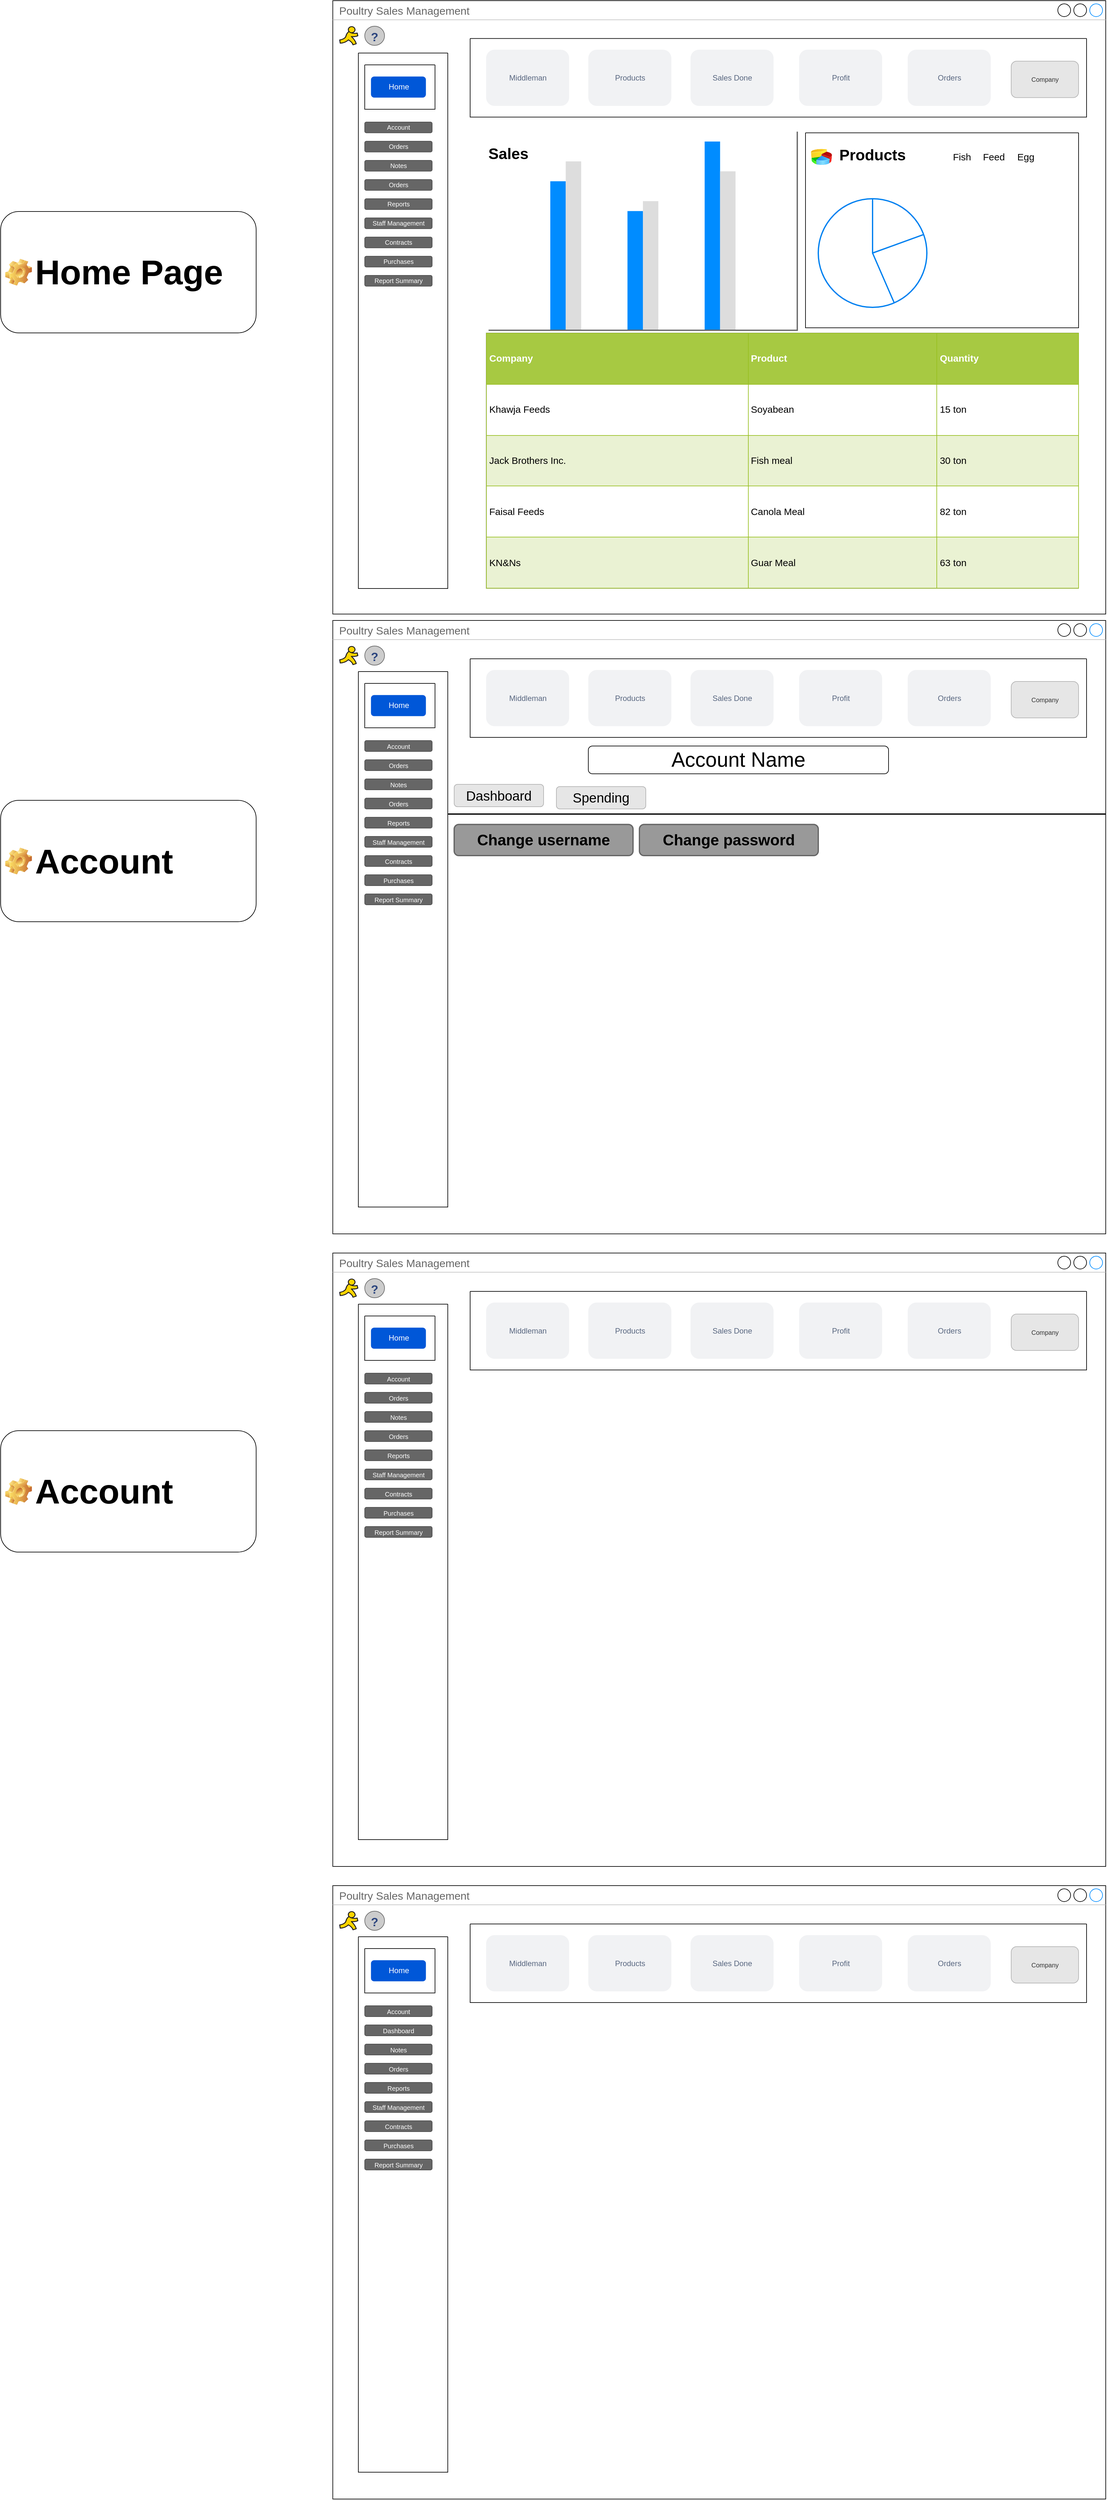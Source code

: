 <mxfile version="14.6.13" type="device"><diagram id="Oy0q_yXXtl8uhi6F1wIB" name="Page-1"><mxGraphModel dx="4708" dy="1780" grid="1" gridSize="10" guides="1" tooltips="1" connect="1" arrows="1" fold="1" page="1" pageScale="1" pageWidth="850" pageHeight="1100" math="0" shadow="0"><root><mxCell id="0"/><mxCell id="1" parent="0"/><mxCell id="gY-hOzzLt4Qz8GT0xG_P-3" value="Poultry Sales Management" style="strokeWidth=1;shadow=0;dashed=0;align=center;html=1;shape=mxgraph.mockup.containers.window;align=left;verticalAlign=top;spacingLeft=8;strokeColor2=#008cff;strokeColor3=#c4c4c4;fontColor=#666666;mainText=;fontSize=17;labelBackgroundColor=none;" vertex="1" parent="1"><mxGeometry x="-680" y="300" width="1210" height="960" as="geometry"/></mxCell><mxCell id="gY-hOzzLt4Qz8GT0xG_P-5" value="Account" style="rounded=1;html=1;shadow=0;dashed=0;whiteSpace=wrap;fontSize=10;fillColor=#666666;align=center;strokeColor=#4D4D4D;fontColor=#ffffff;" vertex="1" parent="1"><mxGeometry x="-630" y="490" width="105.5" height="16.88" as="geometry"/></mxCell><mxCell id="gY-hOzzLt4Qz8GT0xG_P-6" value="Orders" style="rounded=1;html=1;shadow=0;dashed=0;whiteSpace=wrap;fontSize=10;fillColor=#666666;align=center;strokeColor=#4D4D4D;fontColor=#ffffff;" vertex="1" parent="1"><mxGeometry x="-630" y="520" width="105.5" height="16.88" as="geometry"/></mxCell><mxCell id="gY-hOzzLt4Qz8GT0xG_P-7" value="Notes" style="rounded=1;html=1;shadow=0;dashed=0;whiteSpace=wrap;fontSize=10;fillColor=#666666;align=center;strokeColor=#4D4D4D;fontColor=#ffffff;" vertex="1" parent="1"><mxGeometry x="-630" y="550" width="105.5" height="16.88" as="geometry"/></mxCell><mxCell id="gY-hOzzLt4Qz8GT0xG_P-8" value="Orders" style="rounded=1;html=1;shadow=0;dashed=0;whiteSpace=wrap;fontSize=10;fillColor=#666666;align=center;strokeColor=#4D4D4D;fontColor=#ffffff;" vertex="1" parent="1"><mxGeometry x="-630" y="580" width="105.5" height="16.88" as="geometry"/></mxCell><mxCell id="gY-hOzzLt4Qz8GT0xG_P-9" value="Reports" style="rounded=1;html=1;shadow=0;dashed=0;whiteSpace=wrap;fontSize=10;fillColor=#666666;align=center;strokeColor=#4D4D4D;fontColor=#ffffff;" vertex="1" parent="1"><mxGeometry x="-630" y="610" width="105.5" height="16.88" as="geometry"/></mxCell><mxCell id="gY-hOzzLt4Qz8GT0xG_P-10" value="Staff Management" style="rounded=1;html=1;shadow=0;dashed=0;whiteSpace=wrap;fontSize=10;fillColor=#666666;align=center;strokeColor=#4D4D4D;fontColor=#ffffff;" vertex="1" parent="1"><mxGeometry x="-630" y="640" width="105.5" height="16.88" as="geometry"/></mxCell><mxCell id="gY-hOzzLt4Qz8GT0xG_P-17" value="Home" style="rounded=1;fillColor=#0057D8;align=center;strokeColor=none;html=1;fontColor=#ffffff;fontSize=12" vertex="1" parent="1"><mxGeometry x="-620.25" y="418.75" width="86" height="33" as="geometry"/></mxCell><mxCell id="gY-hOzzLt4Qz8GT0xG_P-19" value="Contracts" style="rounded=1;html=1;shadow=0;dashed=0;whiteSpace=wrap;fontSize=10;fillColor=#666666;align=center;strokeColor=#4D4D4D;fontColor=#ffffff;" vertex="1" parent="1"><mxGeometry x="-630" y="670" width="105.5" height="16.88" as="geometry"/></mxCell><mxCell id="gY-hOzzLt4Qz8GT0xG_P-21" value="Purchases" style="rounded=1;html=1;shadow=0;dashed=0;whiteSpace=wrap;fontSize=10;fillColor=#666666;align=center;strokeColor=#4D4D4D;fontColor=#ffffff;" vertex="1" parent="1"><mxGeometry x="-630" y="700" width="105.5" height="16.88" as="geometry"/></mxCell><mxCell id="gY-hOzzLt4Qz8GT0xG_P-22" value="Report Summary" style="rounded=1;html=1;shadow=0;dashed=0;whiteSpace=wrap;fontSize=10;fillColor=#666666;align=center;strokeColor=#4D4D4D;fontColor=#ffffff;" vertex="1" parent="1"><mxGeometry x="-630" y="730" width="105.5" height="16.88" as="geometry"/></mxCell><mxCell id="gY-hOzzLt4Qz8GT0xG_P-23" value="" style="swimlane;startSize=0;" vertex="1" parent="1"><mxGeometry x="-640" y="381.94" width="140" height="838.06" as="geometry"><mxRectangle x="-640" y="381.94" width="50" height="40" as="alternateBounds"/></mxGeometry></mxCell><mxCell id="gY-hOzzLt4Qz8GT0xG_P-24" value="" style="swimlane;startSize=0;" vertex="1" parent="1"><mxGeometry x="-630" y="400.5" width="110" height="69.5" as="geometry"/></mxCell><mxCell id="gY-hOzzLt4Qz8GT0xG_P-26" value="" style="html=1;verticalLabelPosition=bottom;align=center;labelBackgroundColor=#ffffff;verticalAlign=top;strokeWidth=2;strokeColor=#0080F0;shadow=0;dashed=0;shape=mxgraph.ios7.icons.pie_chart;" vertex="1" parent="1"><mxGeometry x="80" y="610" width="170" height="170" as="geometry"/></mxCell><mxCell id="gY-hOzzLt4Qz8GT0xG_P-27" value="" style="swimlane;startSize=0;" vertex="1" parent="1"><mxGeometry x="60" y="506.88" width="427.5" height="305.09" as="geometry"/></mxCell><mxCell id="gY-hOzzLt4Qz8GT0xG_P-28" value="&lt;span style=&quot;font-size: 24px&quot;&gt;Products&lt;/span&gt;" style="text;html=1;strokeColor=none;fillColor=none;align=center;verticalAlign=middle;whiteSpace=wrap;rounded=0;fontStyle=1" vertex="1" parent="gY-hOzzLt4Qz8GT0xG_P-27"><mxGeometry y="25.09" width="210" height="20" as="geometry"/></mxCell><mxCell id="gY-hOzzLt4Qz8GT0xG_P-31" value="&lt;font style=&quot;font-size: 15px;&quot;&gt;Egg&lt;/font&gt;" style="text;html=1;strokeColor=none;fillColor=none;align=center;verticalAlign=middle;whiteSpace=wrap;rounded=0;fontStyle=0;fontSize=15;" vertex="1" parent="gY-hOzzLt4Qz8GT0xG_P-27"><mxGeometry x="325" y="25.09" width="40" height="25" as="geometry"/></mxCell><mxCell id="gY-hOzzLt4Qz8GT0xG_P-33" value="&lt;font style=&quot;font-size: 15px;&quot;&gt;Feed&lt;/font&gt;" style="text;html=1;strokeColor=none;fillColor=none;align=center;verticalAlign=middle;whiteSpace=wrap;rounded=0;fontStyle=0;fontSize=15;" vertex="1" parent="gY-hOzzLt4Qz8GT0xG_P-27"><mxGeometry x="275" y="25.09" width="40" height="25" as="geometry"/></mxCell><mxCell id="gY-hOzzLt4Qz8GT0xG_P-35" value="&lt;font style=&quot;font-size: 15px;&quot;&gt;Fish&lt;/font&gt;" style="text;html=1;strokeColor=none;fillColor=none;align=center;verticalAlign=middle;whiteSpace=wrap;rounded=0;fontStyle=0;fontSize=15;" vertex="1" parent="gY-hOzzLt4Qz8GT0xG_P-27"><mxGeometry x="225" y="25.09" width="40" height="25" as="geometry"/></mxCell><mxCell id="gY-hOzzLt4Qz8GT0xG_P-36" value="" style="image;html=1;image=img/lib/clip_art/finance/Pie_Chart_128x128.png;fontSize=15;" vertex="1" parent="gY-hOzzLt4Qz8GT0xG_P-27"><mxGeometry y="25.18" width="50" height="24.91" as="geometry"/></mxCell><mxCell id="gY-hOzzLt4Qz8GT0xG_P-37" value="" style="verticalLabelPosition=bottom;shadow=0;dashed=0;align=center;html=1;verticalAlign=top;strokeWidth=1;shape=mxgraph.mockup.graphics.barChart;strokeColor=none;strokeColor2=none;strokeColor3=#666666;fillColor2=#008cff;fillColor3=#dddddd;fontSize=15;rotation=-90;" vertex="1" parent="1"><mxGeometry x="-350" y="418.75" width="310.94" height="483.32" as="geometry"/></mxCell><mxCell id="gY-hOzzLt4Qz8GT0xG_P-39" value="&lt;span style=&quot;font-size: 24px&quot;&gt;Sales&lt;/span&gt;" style="text;html=1;strokeColor=none;fillColor=none;align=center;verticalAlign=middle;whiteSpace=wrap;rounded=0;fontStyle=1" vertex="1" parent="1"><mxGeometry x="-510" y="530" width="210" height="20" as="geometry"/></mxCell><mxCell id="gY-hOzzLt4Qz8GT0xG_P-40" value="&lt;table border=&quot;1&quot; width=&quot;100%&quot; cellpadding=&quot;4&quot; style=&quot;width: 100% ; height: 100% ; border-collapse: collapse&quot;&gt;&lt;tbody&gt;&lt;tr style=&quot;background-color: #a7c942 ; color: #ffffff ; border: 1px solid #98bf21&quot;&gt;&lt;th align=&quot;left&quot;&gt;Company&lt;/th&gt;&lt;th align=&quot;left&quot;&gt;Product&lt;/th&gt;&lt;th align=&quot;left&quot;&gt;Quantity&lt;/th&gt;&lt;/tr&gt;&lt;tr style=&quot;border: 1px solid #98bf21&quot;&gt;&lt;td&gt;Khawja Feeds&lt;/td&gt;&lt;td&gt;Soyabean&lt;/td&gt;&lt;td&gt;15 ton&lt;/td&gt;&lt;/tr&gt;&lt;tr style=&quot;background-color: #eaf2d3 ; border: 1px solid #98bf21&quot;&gt;&lt;td&gt;Jack Brothers Inc.&lt;/td&gt;&lt;td&gt;Fish meal&lt;/td&gt;&lt;td&gt;30 ton&lt;/td&gt;&lt;/tr&gt;&lt;tr style=&quot;border: 1px solid #98bf21&quot;&gt;&lt;td&gt;Faisal Feeds&lt;/td&gt;&lt;td&gt;Canola Meal&lt;/td&gt;&lt;td&gt;82 ton&lt;/td&gt;&lt;/tr&gt;&lt;tr style=&quot;background-color: #eaf2d3 ; border: 1px solid #98bf21&quot;&gt;&lt;td&gt;KN&amp;amp;Ns&lt;/td&gt;&lt;td&gt;Guar Meal&lt;/td&gt;&lt;td&gt;63 ton&lt;/td&gt;&lt;/tr&gt;&lt;/tbody&gt;&lt;/table&gt;" style="text;html=1;strokeColor=#c0c0c0;fillColor=#ffffff;overflow=fill;rounded=0;fontSize=15;" vertex="1" parent="1"><mxGeometry x="-440" y="820" width="927.5" height="400" as="geometry"/></mxCell><mxCell id="gY-hOzzLt4Qz8GT0xG_P-41" value="Middleman" style="rounded=1;align=center;fillColor=#F1F2F4;strokeColor=none;html=1;fontColor=#596780;fontSize=12" vertex="1" parent="1"><mxGeometry x="-440" y="376.78" width="130" height="88" as="geometry"/></mxCell><mxCell id="gY-hOzzLt4Qz8GT0xG_P-42" value="Sales Done" style="rounded=1;align=center;fillColor=#F1F2F4;strokeColor=none;html=1;fontColor=#596780;fontSize=12" vertex="1" parent="1"><mxGeometry x="-120" y="376.78" width="130" height="88" as="geometry"/></mxCell><mxCell id="gY-hOzzLt4Qz8GT0xG_P-43" value="Products" style="rounded=1;align=center;fillColor=#F1F2F4;strokeColor=none;html=1;fontColor=#596780;fontSize=12" vertex="1" parent="1"><mxGeometry x="-280" y="376.78" width="130" height="88" as="geometry"/></mxCell><mxCell id="gY-hOzzLt4Qz8GT0xG_P-44" value="Profit" style="rounded=1;align=center;fillColor=#F1F2F4;strokeColor=none;html=1;fontColor=#596780;fontSize=12" vertex="1" parent="1"><mxGeometry x="50" y="376.78" width="130" height="88" as="geometry"/></mxCell><mxCell id="gY-hOzzLt4Qz8GT0xG_P-46" value="Orders" style="rounded=1;align=center;fillColor=#F1F2F4;strokeColor=none;html=1;fontColor=#596780;fontSize=12" vertex="1" parent="1"><mxGeometry x="220" y="376.78" width="130" height="88" as="geometry"/></mxCell><mxCell id="gY-hOzzLt4Qz8GT0xG_P-49" value="" style="swimlane;startSize=0;fontSize=15;" vertex="1" parent="1"><mxGeometry x="-465" y="359.28" width="965" height="123" as="geometry"/></mxCell><mxCell id="gY-hOzzLt4Qz8GT0xG_P-48" value="Company" style="rounded=1;html=1;shadow=0;dashed=0;whiteSpace=wrap;fontSize=10;fillColor=#E6E6E6;align=center;strokeColor=#B3B3B3;fontColor=#333333;" vertex="1" parent="gY-hOzzLt4Qz8GT0xG_P-49"><mxGeometry x="847" y="35.47" width="105.5" height="57" as="geometry"/></mxCell><mxCell id="gY-hOzzLt4Qz8GT0xG_P-50" value="Poultry Sales Management" style="strokeWidth=1;shadow=0;dashed=0;align=center;html=1;shape=mxgraph.mockup.containers.window;align=left;verticalAlign=top;spacingLeft=8;strokeColor2=#008cff;strokeColor3=#c4c4c4;fontColor=#666666;mainText=;fontSize=17;labelBackgroundColor=none;" vertex="1" parent="1"><mxGeometry x="-680" y="1270" width="1210" height="960" as="geometry"/></mxCell><mxCell id="gY-hOzzLt4Qz8GT0xG_P-63" value="Account" style="rounded=1;html=1;shadow=0;dashed=0;whiteSpace=wrap;fontSize=10;fillColor=#666666;align=center;strokeColor=#4D4D4D;fontColor=#ffffff;" vertex="1" parent="1"><mxGeometry x="-630" y="1458.06" width="105.5" height="16.88" as="geometry"/></mxCell><mxCell id="gY-hOzzLt4Qz8GT0xG_P-64" value="Orders" style="rounded=1;html=1;shadow=0;dashed=0;whiteSpace=wrap;fontSize=10;fillColor=#666666;align=center;strokeColor=#4D4D4D;fontColor=#ffffff;" vertex="1" parent="1"><mxGeometry x="-630" y="1488.06" width="105.5" height="16.88" as="geometry"/></mxCell><mxCell id="gY-hOzzLt4Qz8GT0xG_P-65" value="Notes" style="rounded=1;html=1;shadow=0;dashed=0;whiteSpace=wrap;fontSize=10;fillColor=#666666;align=center;strokeColor=#4D4D4D;fontColor=#ffffff;" vertex="1" parent="1"><mxGeometry x="-630" y="1518.06" width="105.5" height="16.88" as="geometry"/></mxCell><mxCell id="gY-hOzzLt4Qz8GT0xG_P-66" value="Orders" style="rounded=1;html=1;shadow=0;dashed=0;whiteSpace=wrap;fontSize=10;fillColor=#666666;align=center;strokeColor=#4D4D4D;fontColor=#ffffff;" vertex="1" parent="1"><mxGeometry x="-630" y="1548.06" width="105.5" height="16.88" as="geometry"/></mxCell><mxCell id="gY-hOzzLt4Qz8GT0xG_P-67" value="Reports" style="rounded=1;html=1;shadow=0;dashed=0;whiteSpace=wrap;fontSize=10;fillColor=#666666;align=center;strokeColor=#4D4D4D;fontColor=#ffffff;" vertex="1" parent="1"><mxGeometry x="-630" y="1578.06" width="105.5" height="16.88" as="geometry"/></mxCell><mxCell id="gY-hOzzLt4Qz8GT0xG_P-68" value="Staff Management" style="rounded=1;html=1;shadow=0;dashed=0;whiteSpace=wrap;fontSize=10;fillColor=#666666;align=center;strokeColor=#4D4D4D;fontColor=#ffffff;" vertex="1" parent="1"><mxGeometry x="-630" y="1608.06" width="105.5" height="16.88" as="geometry"/></mxCell><mxCell id="gY-hOzzLt4Qz8GT0xG_P-69" value="Home" style="rounded=1;fillColor=#0057D8;align=center;strokeColor=none;html=1;fontColor=#ffffff;fontSize=12" vertex="1" parent="1"><mxGeometry x="-620.25" y="1386.81" width="86" height="33" as="geometry"/></mxCell><mxCell id="gY-hOzzLt4Qz8GT0xG_P-70" value="Contracts" style="rounded=1;html=1;shadow=0;dashed=0;whiteSpace=wrap;fontSize=10;fillColor=#666666;align=center;strokeColor=#4D4D4D;fontColor=#ffffff;" vertex="1" parent="1"><mxGeometry x="-630" y="1638.06" width="105.5" height="16.88" as="geometry"/></mxCell><mxCell id="gY-hOzzLt4Qz8GT0xG_P-71" value="Purchases" style="rounded=1;html=1;shadow=0;dashed=0;whiteSpace=wrap;fontSize=10;fillColor=#666666;align=center;strokeColor=#4D4D4D;fontColor=#ffffff;" vertex="1" parent="1"><mxGeometry x="-630" y="1668.06" width="105.5" height="16.88" as="geometry"/></mxCell><mxCell id="gY-hOzzLt4Qz8GT0xG_P-72" value="Report Summary" style="rounded=1;html=1;shadow=0;dashed=0;whiteSpace=wrap;fontSize=10;fillColor=#666666;align=center;strokeColor=#4D4D4D;fontColor=#ffffff;" vertex="1" parent="1"><mxGeometry x="-630" y="1698.06" width="105.5" height="16.88" as="geometry"/></mxCell><mxCell id="gY-hOzzLt4Qz8GT0xG_P-73" value="" style="swimlane;startSize=0;" vertex="1" parent="1"><mxGeometry x="-640" y="1350" width="140" height="838.06" as="geometry"><mxRectangle x="-640" y="381.94" width="50" height="40" as="alternateBounds"/></mxGeometry></mxCell><mxCell id="gY-hOzzLt4Qz8GT0xG_P-74" value="" style="swimlane;startSize=0;" vertex="1" parent="1"><mxGeometry x="-630" y="1368.56" width="110" height="69.5" as="geometry"/></mxCell><mxCell id="gY-hOzzLt4Qz8GT0xG_P-77" value="&lt;font style=&quot;font-size: 54px&quot;&gt;Home Page&lt;br&gt;&lt;/font&gt;" style="label;whiteSpace=wrap;html=1;image=img/clipart/Gear_128x128.png;fontSize=15;" vertex="1" parent="1"><mxGeometry x="-1200" y="630" width="400" height="190" as="geometry"/></mxCell><mxCell id="gY-hOzzLt4Qz8GT0xG_P-78" value="&lt;font style=&quot;font-size: 54px&quot;&gt;Account&lt;br&gt;&lt;/font&gt;" style="label;whiteSpace=wrap;html=1;image=img/clipart/Gear_128x128.png;fontSize=15;" vertex="1" parent="1"><mxGeometry x="-1200" y="1551.5" width="400" height="190" as="geometry"/></mxCell><mxCell id="gY-hOzzLt4Qz8GT0xG_P-85" value="Orders" style="rounded=1;align=center;fillColor=#F1F2F4;strokeColor=none;html=1;fontColor=#596780;fontSize=12" vertex="1" parent="1"><mxGeometry x="220" y="1347.5" width="130" height="88" as="geometry"/></mxCell><mxCell id="gY-hOzzLt4Qz8GT0xG_P-86" value="Profit" style="rounded=1;align=center;fillColor=#F1F2F4;strokeColor=none;html=1;fontColor=#596780;fontSize=12" vertex="1" parent="1"><mxGeometry x="50" y="1347.5" width="130" height="88" as="geometry"/></mxCell><mxCell id="gY-hOzzLt4Qz8GT0xG_P-87" value="Sales Done" style="rounded=1;align=center;fillColor=#F1F2F4;strokeColor=none;html=1;fontColor=#596780;fontSize=12" vertex="1" parent="1"><mxGeometry x="-120" y="1347.5" width="130" height="88" as="geometry"/></mxCell><mxCell id="gY-hOzzLt4Qz8GT0xG_P-88" value="Products" style="rounded=1;align=center;fillColor=#F1F2F4;strokeColor=none;html=1;fontColor=#596780;fontSize=12" vertex="1" parent="1"><mxGeometry x="-280" y="1347.5" width="130" height="88" as="geometry"/></mxCell><mxCell id="gY-hOzzLt4Qz8GT0xG_P-89" value="Middleman" style="rounded=1;align=center;fillColor=#F1F2F4;strokeColor=none;html=1;fontColor=#596780;fontSize=12" vertex="1" parent="1"><mxGeometry x="-440" y="1347.5" width="130" height="88" as="geometry"/></mxCell><mxCell id="gY-hOzzLt4Qz8GT0xG_P-90" value="" style="swimlane;startSize=0;fontSize=15;" vertex="1" parent="1"><mxGeometry x="-465" y="1330" width="965" height="123" as="geometry"/></mxCell><mxCell id="gY-hOzzLt4Qz8GT0xG_P-91" value="Company" style="rounded=1;html=1;shadow=0;dashed=0;whiteSpace=wrap;fontSize=10;fillColor=#E6E6E6;align=center;strokeColor=#B3B3B3;fontColor=#333333;" vertex="1" parent="gY-hOzzLt4Qz8GT0xG_P-90"><mxGeometry x="847" y="35.47" width="105.5" height="57" as="geometry"/></mxCell><mxCell id="gY-hOzzLt4Qz8GT0xG_P-94" value="Poultry Sales Management" style="strokeWidth=1;shadow=0;dashed=0;align=center;html=1;shape=mxgraph.mockup.containers.window;align=left;verticalAlign=top;spacingLeft=8;strokeColor2=#008cff;strokeColor3=#c4c4c4;fontColor=#666666;mainText=;fontSize=17;labelBackgroundColor=none;" vertex="1" parent="1"><mxGeometry x="-680" y="2260" width="1210" height="960" as="geometry"/></mxCell><mxCell id="gY-hOzzLt4Qz8GT0xG_P-95" value="Account" style="rounded=1;html=1;shadow=0;dashed=0;whiteSpace=wrap;fontSize=10;fillColor=#666666;align=center;strokeColor=#4D4D4D;fontColor=#ffffff;" vertex="1" parent="1"><mxGeometry x="-630" y="2448.06" width="105.5" height="16.88" as="geometry"/></mxCell><mxCell id="gY-hOzzLt4Qz8GT0xG_P-96" value="Orders" style="rounded=1;html=1;shadow=0;dashed=0;whiteSpace=wrap;fontSize=10;fillColor=#666666;align=center;strokeColor=#4D4D4D;fontColor=#ffffff;" vertex="1" parent="1"><mxGeometry x="-630" y="2478.06" width="105.5" height="16.88" as="geometry"/></mxCell><mxCell id="gY-hOzzLt4Qz8GT0xG_P-97" value="Notes" style="rounded=1;html=1;shadow=0;dashed=0;whiteSpace=wrap;fontSize=10;fillColor=#666666;align=center;strokeColor=#4D4D4D;fontColor=#ffffff;" vertex="1" parent="1"><mxGeometry x="-630" y="2508.06" width="105.5" height="16.88" as="geometry"/></mxCell><mxCell id="gY-hOzzLt4Qz8GT0xG_P-98" value="Orders" style="rounded=1;html=1;shadow=0;dashed=0;whiteSpace=wrap;fontSize=10;fillColor=#666666;align=center;strokeColor=#4D4D4D;fontColor=#ffffff;" vertex="1" parent="1"><mxGeometry x="-630" y="2538.06" width="105.5" height="16.88" as="geometry"/></mxCell><mxCell id="gY-hOzzLt4Qz8GT0xG_P-99" value="Reports" style="rounded=1;html=1;shadow=0;dashed=0;whiteSpace=wrap;fontSize=10;fillColor=#666666;align=center;strokeColor=#4D4D4D;fontColor=#ffffff;" vertex="1" parent="1"><mxGeometry x="-630" y="2568.06" width="105.5" height="16.88" as="geometry"/></mxCell><mxCell id="gY-hOzzLt4Qz8GT0xG_P-100" value="Staff Management" style="rounded=1;html=1;shadow=0;dashed=0;whiteSpace=wrap;fontSize=10;fillColor=#666666;align=center;strokeColor=#4D4D4D;fontColor=#ffffff;" vertex="1" parent="1"><mxGeometry x="-630" y="2598.06" width="105.5" height="16.88" as="geometry"/></mxCell><mxCell id="gY-hOzzLt4Qz8GT0xG_P-101" value="Home" style="rounded=1;fillColor=#0057D8;align=center;strokeColor=none;html=1;fontColor=#ffffff;fontSize=12" vertex="1" parent="1"><mxGeometry x="-620.25" y="2376.81" width="86" height="33" as="geometry"/></mxCell><mxCell id="gY-hOzzLt4Qz8GT0xG_P-102" value="Contracts" style="rounded=1;html=1;shadow=0;dashed=0;whiteSpace=wrap;fontSize=10;fillColor=#666666;align=center;strokeColor=#4D4D4D;fontColor=#ffffff;" vertex="1" parent="1"><mxGeometry x="-630" y="2628.06" width="105.5" height="16.88" as="geometry"/></mxCell><mxCell id="gY-hOzzLt4Qz8GT0xG_P-103" value="Purchases" style="rounded=1;html=1;shadow=0;dashed=0;whiteSpace=wrap;fontSize=10;fillColor=#666666;align=center;strokeColor=#4D4D4D;fontColor=#ffffff;" vertex="1" parent="1"><mxGeometry x="-630" y="2658.06" width="105.5" height="16.88" as="geometry"/></mxCell><mxCell id="gY-hOzzLt4Qz8GT0xG_P-104" value="Report Summary" style="rounded=1;html=1;shadow=0;dashed=0;whiteSpace=wrap;fontSize=10;fillColor=#666666;align=center;strokeColor=#4D4D4D;fontColor=#ffffff;" vertex="1" parent="1"><mxGeometry x="-630" y="2688.06" width="105.5" height="16.88" as="geometry"/></mxCell><mxCell id="gY-hOzzLt4Qz8GT0xG_P-105" value="" style="swimlane;startSize=0;" vertex="1" parent="1"><mxGeometry x="-640" y="2340" width="140" height="838.06" as="geometry"><mxRectangle x="-640" y="381.94" width="50" height="40" as="alternateBounds"/></mxGeometry></mxCell><mxCell id="gY-hOzzLt4Qz8GT0xG_P-106" value="" style="swimlane;startSize=0;" vertex="1" parent="1"><mxGeometry x="-630" y="2358.56" width="110" height="69.5" as="geometry"/></mxCell><mxCell id="gY-hOzzLt4Qz8GT0xG_P-107" value="Orders" style="rounded=1;align=center;fillColor=#F1F2F4;strokeColor=none;html=1;fontColor=#596780;fontSize=12" vertex="1" parent="1"><mxGeometry x="220" y="2337.5" width="130" height="88" as="geometry"/></mxCell><mxCell id="gY-hOzzLt4Qz8GT0xG_P-108" value="Profit" style="rounded=1;align=center;fillColor=#F1F2F4;strokeColor=none;html=1;fontColor=#596780;fontSize=12" vertex="1" parent="1"><mxGeometry x="50" y="2337.5" width="130" height="88" as="geometry"/></mxCell><mxCell id="gY-hOzzLt4Qz8GT0xG_P-109" value="Sales Done" style="rounded=1;align=center;fillColor=#F1F2F4;strokeColor=none;html=1;fontColor=#596780;fontSize=12" vertex="1" parent="1"><mxGeometry x="-120" y="2337.5" width="130" height="88" as="geometry"/></mxCell><mxCell id="gY-hOzzLt4Qz8GT0xG_P-110" value="Products" style="rounded=1;align=center;fillColor=#F1F2F4;strokeColor=none;html=1;fontColor=#596780;fontSize=12" vertex="1" parent="1"><mxGeometry x="-280" y="2337.5" width="130" height="88" as="geometry"/></mxCell><mxCell id="gY-hOzzLt4Qz8GT0xG_P-111" value="Middleman" style="rounded=1;align=center;fillColor=#F1F2F4;strokeColor=none;html=1;fontColor=#596780;fontSize=12" vertex="1" parent="1"><mxGeometry x="-440" y="2337.5" width="130" height="88" as="geometry"/></mxCell><mxCell id="gY-hOzzLt4Qz8GT0xG_P-112" value="" style="swimlane;startSize=0;fontSize=15;" vertex="1" parent="1"><mxGeometry x="-465" y="2320" width="965" height="123" as="geometry"/></mxCell><mxCell id="gY-hOzzLt4Qz8GT0xG_P-113" value="Company" style="rounded=1;html=1;shadow=0;dashed=0;whiteSpace=wrap;fontSize=10;fillColor=#E6E6E6;align=center;strokeColor=#B3B3B3;fontColor=#333333;" vertex="1" parent="gY-hOzzLt4Qz8GT0xG_P-112"><mxGeometry x="847" y="35.47" width="105.5" height="57" as="geometry"/></mxCell><mxCell id="gY-hOzzLt4Qz8GT0xG_P-115" value="&lt;font style=&quot;font-size: 32px&quot;&gt;Account Name&lt;/font&gt;" style="rounded=1;whiteSpace=wrap;html=1;fontSize=15;" vertex="1" parent="1"><mxGeometry x="-280" y="1466.5" width="470" height="43.5" as="geometry"/></mxCell><mxCell id="gY-hOzzLt4Qz8GT0xG_P-116" value="" style="line;strokeWidth=2;html=1;fontSize=15;" vertex="1" parent="1"><mxGeometry x="-500" y="1568.06" width="1030" height="10" as="geometry"/></mxCell><mxCell id="gY-hOzzLt4Qz8GT0xG_P-121" value="&lt;span style=&quot;color: rgb(0 , 0 , 0) ; font-size: 21px&quot;&gt;Dashboard&lt;/span&gt;" style="rounded=1;html=1;shadow=0;dashed=0;whiteSpace=wrap;fontSize=10;fillColor=#E6E6E6;align=center;strokeColor=#B3B3B3;fontColor=#333333;" vertex="1" parent="1"><mxGeometry x="-490" y="1526.5" width="140" height="35" as="geometry"/></mxCell><mxCell id="gY-hOzzLt4Qz8GT0xG_P-122" value="&lt;span style=&quot;color: rgb(0 , 0 , 0) ; font-size: 21px&quot;&gt;Spending&lt;br&gt;&lt;/span&gt;" style="rounded=1;html=1;shadow=0;dashed=0;whiteSpace=wrap;fontSize=10;fillColor=#E6E6E6;align=center;strokeColor=#B3B3B3;fontColor=#333333;" vertex="1" parent="1"><mxGeometry x="-330" y="1529.94" width="140" height="35" as="geometry"/></mxCell><mxCell id="gY-hOzzLt4Qz8GT0xG_P-125" value="&lt;span style=&quot;color: rgb(0 , 0 , 0) ; font-size: 24px ; font-weight: 700&quot;&gt;Change password&lt;/span&gt;" style="rounded=1;html=1;shadow=0;dashed=0;whiteSpace=wrap;fontSize=10;fillColor=#999999;align=center;strokeColor=#666666;fontColor=#ffffff;strokeWidth=2;" vertex="1" parent="1"><mxGeometry x="-200" y="1589.24" width="280" height="48.82" as="geometry"/></mxCell><mxCell id="gY-hOzzLt4Qz8GT0xG_P-126" value="&lt;span style=&quot;color: rgb(0 , 0 , 0) ; font-size: 24px ; font-weight: 700&quot;&gt;Change username&lt;/span&gt;" style="rounded=1;html=1;shadow=0;dashed=0;whiteSpace=wrap;fontSize=10;fillColor=#999999;align=center;strokeColor=#666666;fontColor=#ffffff;strokeWidth=2;" vertex="1" parent="1"><mxGeometry x="-490" y="1589.24" width="280" height="48.82" as="geometry"/></mxCell><mxCell id="gY-hOzzLt4Qz8GT0xG_P-127" value="" style="dashed=0;outlineConnect=0;html=1;align=center;labelPosition=center;verticalLabelPosition=bottom;verticalAlign=top;shape=mxgraph.weblogos.aim;fontSize=15;" vertex="1" parent="1"><mxGeometry x="-670" y="340" width="30" height="30" as="geometry"/></mxCell><mxCell id="gY-hOzzLt4Qz8GT0xG_P-128" value="" style="dashed=0;outlineConnect=0;html=1;align=center;labelPosition=center;verticalLabelPosition=bottom;verticalAlign=top;shape=mxgraph.weblogos.aim;fontSize=15;" vertex="1" parent="1"><mxGeometry x="-670" y="1310" width="30" height="30" as="geometry"/></mxCell><mxCell id="gY-hOzzLt4Qz8GT0xG_P-129" value="" style="dashed=0;outlineConnect=0;html=1;align=center;labelPosition=center;verticalLabelPosition=bottom;verticalAlign=top;shape=mxgraph.weblogos.aim;fontSize=15;" vertex="1" parent="1"><mxGeometry x="-670" y="2300" width="30" height="30" as="geometry"/></mxCell><mxCell id="gY-hOzzLt4Qz8GT0xG_P-130" value="" style="verticalLabelPosition=bottom;shadow=0;dashed=0;align=center;html=1;verticalAlign=top;strokeWidth=1;shape=mxgraph.mockup.misc.help_icon;fontSize=15;" vertex="1" parent="1"><mxGeometry x="-630" y="340" width="31" height="30" as="geometry"/></mxCell><mxCell id="gY-hOzzLt4Qz8GT0xG_P-131" value="" style="verticalLabelPosition=bottom;shadow=0;dashed=0;align=center;html=1;verticalAlign=top;strokeWidth=1;shape=mxgraph.mockup.misc.help_icon;fontSize=15;" vertex="1" parent="1"><mxGeometry x="-630" y="1310" width="31" height="30" as="geometry"/></mxCell><mxCell id="gY-hOzzLt4Qz8GT0xG_P-132" value="" style="verticalLabelPosition=bottom;shadow=0;dashed=0;align=center;html=1;verticalAlign=top;strokeWidth=1;shape=mxgraph.mockup.misc.help_icon;fontSize=15;" vertex="1" parent="1"><mxGeometry x="-630" y="2300" width="31" height="30" as="geometry"/></mxCell><mxCell id="gY-hOzzLt4Qz8GT0xG_P-135" value="Poultry Sales Management" style="strokeWidth=1;shadow=0;dashed=0;align=center;html=1;shape=mxgraph.mockup.containers.window;align=left;verticalAlign=top;spacingLeft=8;strokeColor2=#008cff;strokeColor3=#c4c4c4;fontColor=#666666;mainText=;fontSize=17;labelBackgroundColor=none;" vertex="1" parent="1"><mxGeometry x="-680" y="3250" width="1210" height="960" as="geometry"/></mxCell><mxCell id="gY-hOzzLt4Qz8GT0xG_P-136" value="Account" style="rounded=1;html=1;shadow=0;dashed=0;whiteSpace=wrap;fontSize=10;fillColor=#666666;align=center;strokeColor=#4D4D4D;fontColor=#ffffff;" vertex="1" parent="1"><mxGeometry x="-630" y="3438.06" width="105.5" height="16.88" as="geometry"/></mxCell><mxCell id="gY-hOzzLt4Qz8GT0xG_P-137" value="Dashboard" style="rounded=1;html=1;shadow=0;dashed=0;whiteSpace=wrap;fontSize=10;fillColor=#666666;align=center;strokeColor=#4D4D4D;fontColor=#ffffff;" vertex="1" parent="1"><mxGeometry x="-630" y="3468.06" width="105.5" height="16.88" as="geometry"/></mxCell><mxCell id="gY-hOzzLt4Qz8GT0xG_P-138" value="Notes" style="rounded=1;html=1;shadow=0;dashed=0;whiteSpace=wrap;fontSize=10;fillColor=#666666;align=center;strokeColor=#4D4D4D;fontColor=#ffffff;" vertex="1" parent="1"><mxGeometry x="-630" y="3498.06" width="105.5" height="16.88" as="geometry"/></mxCell><mxCell id="gY-hOzzLt4Qz8GT0xG_P-139" value="Orders" style="rounded=1;html=1;shadow=0;dashed=0;whiteSpace=wrap;fontSize=10;fillColor=#666666;align=center;strokeColor=#4D4D4D;fontColor=#ffffff;" vertex="1" parent="1"><mxGeometry x="-630" y="3528.06" width="105.5" height="16.88" as="geometry"/></mxCell><mxCell id="gY-hOzzLt4Qz8GT0xG_P-140" value="Reports" style="rounded=1;html=1;shadow=0;dashed=0;whiteSpace=wrap;fontSize=10;fillColor=#666666;align=center;strokeColor=#4D4D4D;fontColor=#ffffff;" vertex="1" parent="1"><mxGeometry x="-630" y="3558.06" width="105.5" height="16.88" as="geometry"/></mxCell><mxCell id="gY-hOzzLt4Qz8GT0xG_P-141" value="Staff Management" style="rounded=1;html=1;shadow=0;dashed=0;whiteSpace=wrap;fontSize=10;fillColor=#666666;align=center;strokeColor=#4D4D4D;fontColor=#ffffff;" vertex="1" parent="1"><mxGeometry x="-630" y="3588.06" width="105.5" height="16.88" as="geometry"/></mxCell><mxCell id="gY-hOzzLt4Qz8GT0xG_P-142" value="Home" style="rounded=1;fillColor=#0057D8;align=center;strokeColor=none;html=1;fontColor=#ffffff;fontSize=12" vertex="1" parent="1"><mxGeometry x="-620.25" y="3366.81" width="86" height="33" as="geometry"/></mxCell><mxCell id="gY-hOzzLt4Qz8GT0xG_P-143" value="Contracts" style="rounded=1;html=1;shadow=0;dashed=0;whiteSpace=wrap;fontSize=10;fillColor=#666666;align=center;strokeColor=#4D4D4D;fontColor=#ffffff;" vertex="1" parent="1"><mxGeometry x="-630" y="3618.06" width="105.5" height="16.88" as="geometry"/></mxCell><mxCell id="gY-hOzzLt4Qz8GT0xG_P-144" value="Purchases" style="rounded=1;html=1;shadow=0;dashed=0;whiteSpace=wrap;fontSize=10;fillColor=#666666;align=center;strokeColor=#4D4D4D;fontColor=#ffffff;" vertex="1" parent="1"><mxGeometry x="-630" y="3648.06" width="105.5" height="16.88" as="geometry"/></mxCell><mxCell id="gY-hOzzLt4Qz8GT0xG_P-145" value="Report Summary" style="rounded=1;html=1;shadow=0;dashed=0;whiteSpace=wrap;fontSize=10;fillColor=#666666;align=center;strokeColor=#4D4D4D;fontColor=#ffffff;" vertex="1" parent="1"><mxGeometry x="-630" y="3678.06" width="105.5" height="16.88" as="geometry"/></mxCell><mxCell id="gY-hOzzLt4Qz8GT0xG_P-146" value="" style="swimlane;startSize=0;" vertex="1" parent="1"><mxGeometry x="-640" y="3330" width="140" height="838.06" as="geometry"><mxRectangle x="-640" y="381.94" width="50" height="40" as="alternateBounds"/></mxGeometry></mxCell><mxCell id="gY-hOzzLt4Qz8GT0xG_P-147" value="" style="swimlane;startSize=0;" vertex="1" parent="1"><mxGeometry x="-630" y="3348.56" width="110" height="69.5" as="geometry"/></mxCell><mxCell id="gY-hOzzLt4Qz8GT0xG_P-148" value="Orders" style="rounded=1;align=center;fillColor=#F1F2F4;strokeColor=none;html=1;fontColor=#596780;fontSize=12" vertex="1" parent="1"><mxGeometry x="220" y="3327.5" width="130" height="88" as="geometry"/></mxCell><mxCell id="gY-hOzzLt4Qz8GT0xG_P-149" value="Profit" style="rounded=1;align=center;fillColor=#F1F2F4;strokeColor=none;html=1;fontColor=#596780;fontSize=12" vertex="1" parent="1"><mxGeometry x="50" y="3327.5" width="130" height="88" as="geometry"/></mxCell><mxCell id="gY-hOzzLt4Qz8GT0xG_P-150" value="Sales Done" style="rounded=1;align=center;fillColor=#F1F2F4;strokeColor=none;html=1;fontColor=#596780;fontSize=12" vertex="1" parent="1"><mxGeometry x="-120" y="3327.5" width="130" height="88" as="geometry"/></mxCell><mxCell id="gY-hOzzLt4Qz8GT0xG_P-151" value="Products" style="rounded=1;align=center;fillColor=#F1F2F4;strokeColor=none;html=1;fontColor=#596780;fontSize=12" vertex="1" parent="1"><mxGeometry x="-280" y="3327.5" width="130" height="88" as="geometry"/></mxCell><mxCell id="gY-hOzzLt4Qz8GT0xG_P-152" value="Middleman" style="rounded=1;align=center;fillColor=#F1F2F4;strokeColor=none;html=1;fontColor=#596780;fontSize=12" vertex="1" parent="1"><mxGeometry x="-440" y="3327.5" width="130" height="88" as="geometry"/></mxCell><mxCell id="gY-hOzzLt4Qz8GT0xG_P-153" value="" style="swimlane;startSize=0;fontSize=15;" vertex="1" parent="1"><mxGeometry x="-465" y="3310" width="965" height="123" as="geometry"/></mxCell><mxCell id="gY-hOzzLt4Qz8GT0xG_P-154" value="Company" style="rounded=1;html=1;shadow=0;dashed=0;whiteSpace=wrap;fontSize=10;fillColor=#E6E6E6;align=center;strokeColor=#B3B3B3;fontColor=#333333;" vertex="1" parent="gY-hOzzLt4Qz8GT0xG_P-153"><mxGeometry x="847" y="35.47" width="105.5" height="57" as="geometry"/></mxCell><mxCell id="gY-hOzzLt4Qz8GT0xG_P-155" value="" style="dashed=0;outlineConnect=0;html=1;align=center;labelPosition=center;verticalLabelPosition=bottom;verticalAlign=top;shape=mxgraph.weblogos.aim;fontSize=15;" vertex="1" parent="1"><mxGeometry x="-670" y="3290" width="30" height="30" as="geometry"/></mxCell><mxCell id="gY-hOzzLt4Qz8GT0xG_P-156" value="" style="verticalLabelPosition=bottom;shadow=0;dashed=0;align=center;html=1;verticalAlign=top;strokeWidth=1;shape=mxgraph.mockup.misc.help_icon;fontSize=15;" vertex="1" parent="1"><mxGeometry x="-630" y="3290" width="31" height="30" as="geometry"/></mxCell><mxCell id="gY-hOzzLt4Qz8GT0xG_P-157" value="&lt;font style=&quot;font-size: 54px&quot;&gt;Account&lt;br&gt;&lt;/font&gt;" style="label;whiteSpace=wrap;html=1;image=img/clipart/Gear_128x128.png;fontSize=15;" vertex="1" parent="1"><mxGeometry x="-1200" y="2538.06" width="400" height="190" as="geometry"/></mxCell></root></mxGraphModel></diagram></mxfile>